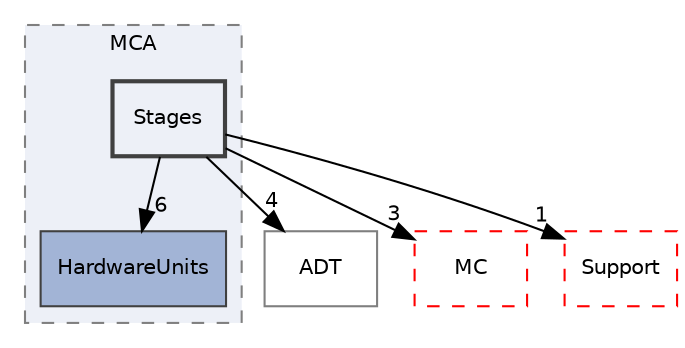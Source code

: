 digraph "include/llvm/MCA/Stages"
{
 // LATEX_PDF_SIZE
  bgcolor="transparent";
  edge [fontname="Helvetica",fontsize="10",labelfontname="Helvetica",labelfontsize="10"];
  node [fontname="Helvetica",fontsize="10",shape="box"];
  compound=true
  subgraph clusterdir_e10184ddeeb4432dba6c949335d8ab8d {
    graph [ bgcolor="#edf0f7", pencolor="grey50", style="filled,dashed,", label="MCA", fontname="Helvetica", fontsize="10", URL="dir_e10184ddeeb4432dba6c949335d8ab8d.html"]
  dir_6174df76bdd178a8864b056604028b30 [label="HardwareUnits", style="filled,", fillcolor="#a2b4d6", color="grey25", URL="dir_6174df76bdd178a8864b056604028b30.html"];
  dir_fbe0f53625974d46f52f6f50f19f6681 [label="Stages", style="filled,bold,", fillcolor="#edf0f7", color="grey25", URL="dir_fbe0f53625974d46f52f6f50f19f6681.html"];
  }
  dir_32453792af2ba70c54e3ccae3a790d1b [label="ADT", style="", fillcolor="#edf0f7", color="grey50", URL="dir_32453792af2ba70c54e3ccae3a790d1b.html"];
  dir_3c463fb0a03f5ca9e2abd53334bc8356 [label="MC", style="dashed,", fillcolor="#edf0f7", color="red", URL="dir_3c463fb0a03f5ca9e2abd53334bc8356.html"];
  dir_ae1e398ac700924fa434b51c248a5531 [label="Support", style="dashed,", fillcolor="#edf0f7", color="red", URL="dir_ae1e398ac700924fa434b51c248a5531.html"];
  dir_fbe0f53625974d46f52f6f50f19f6681->dir_32453792af2ba70c54e3ccae3a790d1b [headlabel="4", labeldistance=1.5 headhref="dir_000180_000001.html"];
  dir_fbe0f53625974d46f52f6f50f19f6681->dir_3c463fb0a03f5ca9e2abd53334bc8356 [headlabel="3", labeldistance=1.5 headhref="dir_000180_000114.html"];
  dir_fbe0f53625974d46f52f6f50f19f6681->dir_6174df76bdd178a8864b056604028b30 [headlabel="6", labeldistance=1.5 headhref="dir_000180_000078.html"];
  dir_fbe0f53625974d46f52f6f50f19f6681->dir_ae1e398ac700924fa434b51c248a5531 [headlabel="1", labeldistance=1.5 headhref="dir_000180_000182.html"];
}
